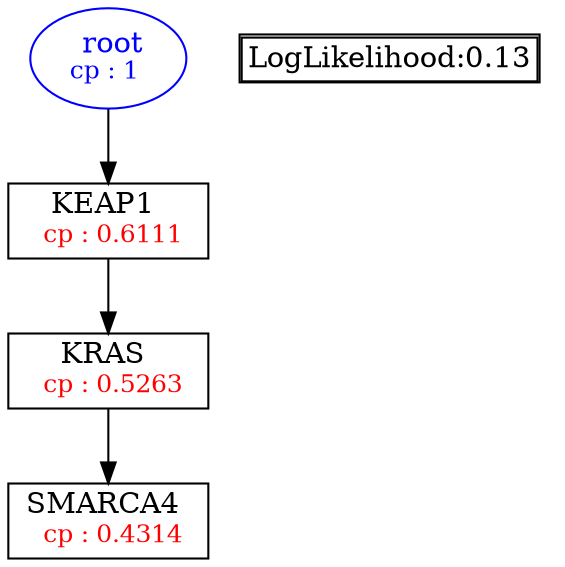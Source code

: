 digraph tree {
    "root" [label=<<font color='Blue'> root</font><br/><font color='Blue' POINT-SIZE='12'>cp : 1 </font>>, shape=oval, color=Blue];
    "S1" [label =<KEAP1 <br/> <font color='Red' POINT-SIZE='12'> cp : 0.6111 </font>>, shape=box];
    "S3" [label =<KRAS <br/> <font color='Red' POINT-SIZE='12'> cp : 0.5263 </font>>, shape=box];
    "S2" [label =<SMARCA4 <br/> <font color='Red' POINT-SIZE='12'> cp : 0.4314 </font>>, shape=box];
    "root" -> "S1";
    "S1" -> "S3";
    "S3" -> "S2";

    node[shape=plaintext]
    fontsize="10"
    struct1 [label=
    <<TABLE BORDER="1" CELLBORDER="1" CELLSPACING="0" >
    <TR><TD ALIGN="LEFT">LogLikelihood:0.13</TD></TR>
    </TABLE>>];

}
